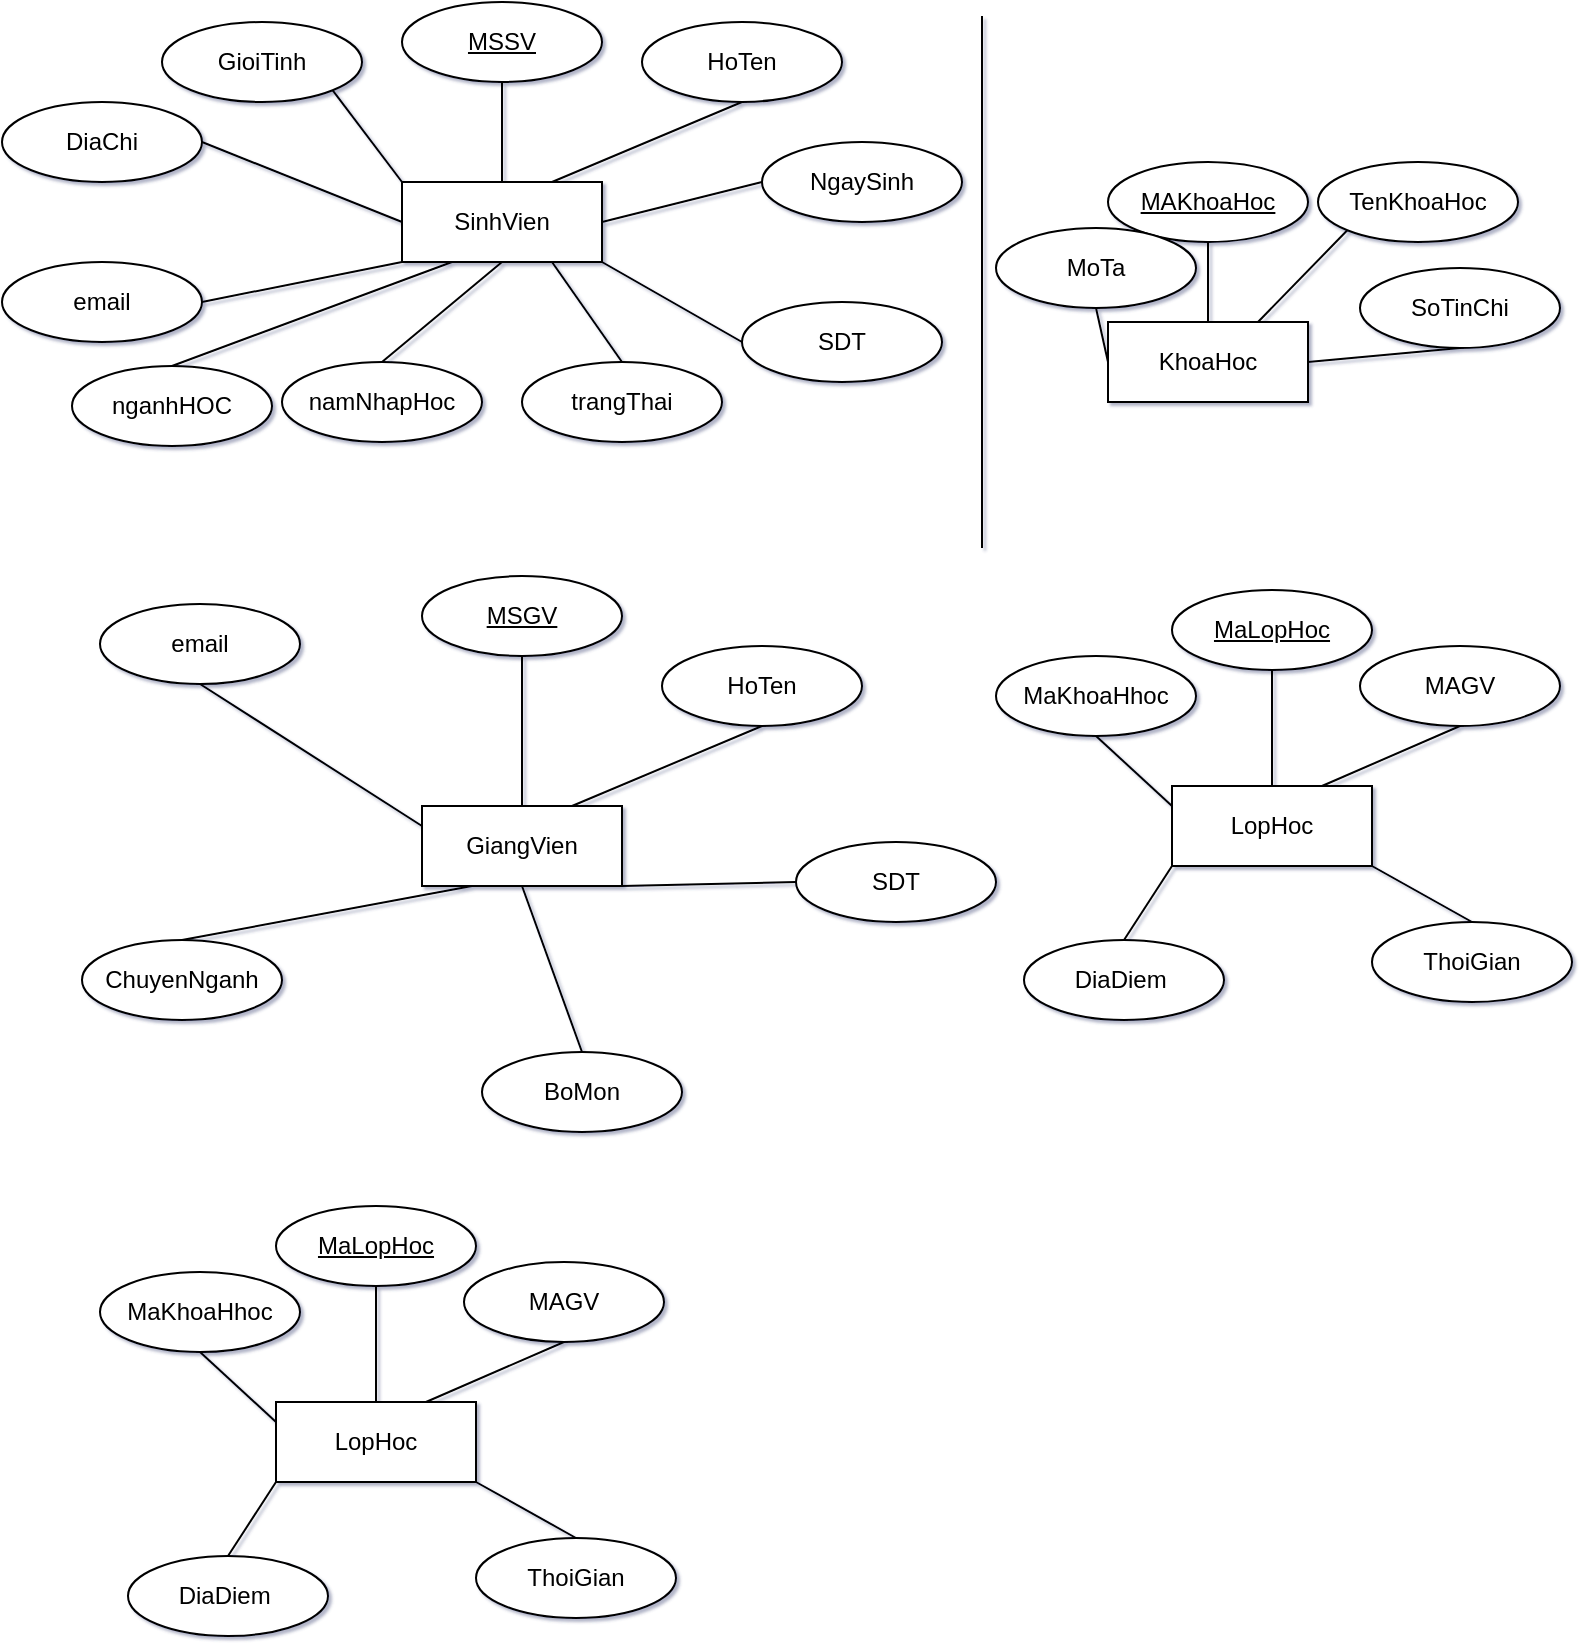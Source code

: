 <mxfile version="24.6.4" type="github">
  <diagram name="Trang-1" id="FnY7nT6zLUI4M2Fz--ki">
    <mxGraphModel dx="1593" dy="598" grid="1" gridSize="7" guides="1" tooltips="1" connect="1" arrows="1" fold="1" page="1" pageScale="1" pageWidth="827" pageHeight="1169" math="0" shadow="1">
      <root>
        <mxCell id="0" />
        <mxCell id="1" parent="0" />
        <mxCell id="SisW4zzMglSx5JrrDObV-1" value="SinhVien" style="whiteSpace=wrap;html=1;align=center;labelBackgroundColor=none;rounded=0;" vertex="1" parent="1">
          <mxGeometry x="200" y="90" width="100" height="40" as="geometry" />
        </mxCell>
        <mxCell id="SisW4zzMglSx5JrrDObV-2" value="" style="endArrow=none;html=1;rounded=0;exitX=0.5;exitY=0;exitDx=0;exitDy=0;labelBackgroundColor=none;fontColor=default;" edge="1" parent="1" source="SisW4zzMglSx5JrrDObV-1" target="SisW4zzMglSx5JrrDObV-3">
          <mxGeometry relative="1" as="geometry">
            <mxPoint x="170" y="110" as="sourcePoint" />
            <mxPoint x="250" y="20" as="targetPoint" />
          </mxGeometry>
        </mxCell>
        <mxCell id="SisW4zzMglSx5JrrDObV-3" value="MSSV" style="ellipse;whiteSpace=wrap;html=1;align=center;fontStyle=4;labelBackgroundColor=none;rounded=0;" vertex="1" parent="1">
          <mxGeometry x="200" width="100" height="40" as="geometry" />
        </mxCell>
        <mxCell id="SisW4zzMglSx5JrrDObV-4" value="HoTen" style="ellipse;whiteSpace=wrap;html=1;align=center;labelBackgroundColor=none;rounded=0;" vertex="1" parent="1">
          <mxGeometry x="320" y="10" width="100" height="40" as="geometry" />
        </mxCell>
        <mxCell id="SisW4zzMglSx5JrrDObV-5" value="" style="endArrow=none;html=1;rounded=0;exitX=0.75;exitY=0;exitDx=0;exitDy=0;entryX=0.5;entryY=1;entryDx=0;entryDy=0;labelBackgroundColor=none;fontColor=default;" edge="1" parent="1" source="SisW4zzMglSx5JrrDObV-1" target="SisW4zzMglSx5JrrDObV-4">
          <mxGeometry relative="1" as="geometry">
            <mxPoint x="260" y="100" as="sourcePoint" />
            <mxPoint x="260" y="50" as="targetPoint" />
          </mxGeometry>
        </mxCell>
        <mxCell id="SisW4zzMglSx5JrrDObV-6" value="NgaySinh" style="ellipse;whiteSpace=wrap;html=1;align=center;labelBackgroundColor=none;rounded=0;" vertex="1" parent="1">
          <mxGeometry x="380" y="70" width="100" height="40" as="geometry" />
        </mxCell>
        <mxCell id="SisW4zzMglSx5JrrDObV-7" value="" style="endArrow=none;html=1;rounded=0;exitX=1;exitY=0.5;exitDx=0;exitDy=0;entryX=0;entryY=0.5;entryDx=0;entryDy=0;labelBackgroundColor=none;fontColor=default;" edge="1" parent="1" source="SisW4zzMglSx5JrrDObV-1" target="SisW4zzMglSx5JrrDObV-6">
          <mxGeometry relative="1" as="geometry">
            <mxPoint x="285" y="100" as="sourcePoint" />
            <mxPoint x="380" y="60" as="targetPoint" />
          </mxGeometry>
        </mxCell>
        <mxCell id="SisW4zzMglSx5JrrDObV-8" value="GioiTinh" style="ellipse;whiteSpace=wrap;html=1;align=center;labelBackgroundColor=none;rounded=0;" vertex="1" parent="1">
          <mxGeometry x="80" y="10" width="100" height="40" as="geometry" />
        </mxCell>
        <mxCell id="SisW4zzMglSx5JrrDObV-9" value="" style="endArrow=none;html=1;rounded=0;exitX=0;exitY=0;exitDx=0;exitDy=0;entryX=1;entryY=1;entryDx=0;entryDy=0;labelBackgroundColor=none;fontColor=default;" edge="1" parent="1" source="SisW4zzMglSx5JrrDObV-1" target="SisW4zzMglSx5JrrDObV-8">
          <mxGeometry relative="1" as="geometry">
            <mxPoint x="130" y="135" as="sourcePoint" />
            <mxPoint x="130" y="85" as="targetPoint" />
          </mxGeometry>
        </mxCell>
        <mxCell id="SisW4zzMglSx5JrrDObV-10" value="DiaChi" style="ellipse;whiteSpace=wrap;html=1;align=center;labelBackgroundColor=none;rounded=0;" vertex="1" parent="1">
          <mxGeometry y="50" width="100" height="40" as="geometry" />
        </mxCell>
        <mxCell id="SisW4zzMglSx5JrrDObV-11" value="" style="endArrow=none;html=1;rounded=0;exitX=0;exitY=0.5;exitDx=0;exitDy=0;entryX=1;entryY=0.5;entryDx=0;entryDy=0;labelBackgroundColor=none;fontColor=default;" edge="1" parent="1" source="SisW4zzMglSx5JrrDObV-1" target="SisW4zzMglSx5JrrDObV-10">
          <mxGeometry relative="1" as="geometry">
            <mxPoint x="180" y="130" as="sourcePoint" />
            <mxPoint x="145" y="84" as="targetPoint" />
          </mxGeometry>
        </mxCell>
        <mxCell id="SisW4zzMglSx5JrrDObV-12" value="email" style="ellipse;whiteSpace=wrap;html=1;align=center;labelBackgroundColor=none;rounded=0;" vertex="1" parent="1">
          <mxGeometry y="130" width="100" height="40" as="geometry" />
        </mxCell>
        <mxCell id="SisW4zzMglSx5JrrDObV-13" value="" style="endArrow=none;html=1;rounded=0;exitX=0;exitY=1;exitDx=0;exitDy=0;entryX=1;entryY=0.5;entryDx=0;entryDy=0;labelBackgroundColor=none;fontColor=default;" edge="1" parent="1" source="SisW4zzMglSx5JrrDObV-1" target="SisW4zzMglSx5JrrDObV-12">
          <mxGeometry relative="1" as="geometry">
            <mxPoint x="210" y="120" as="sourcePoint" />
            <mxPoint x="110" y="80" as="targetPoint" />
          </mxGeometry>
        </mxCell>
        <mxCell id="SisW4zzMglSx5JrrDObV-14" value="SDT" style="ellipse;whiteSpace=wrap;html=1;align=center;labelBackgroundColor=none;rounded=0;" vertex="1" parent="1">
          <mxGeometry x="370" y="150" width="100" height="40" as="geometry" />
        </mxCell>
        <mxCell id="SisW4zzMglSx5JrrDObV-15" value="" style="endArrow=none;html=1;rounded=0;exitX=1;exitY=1;exitDx=0;exitDy=0;entryX=0;entryY=0.5;entryDx=0;entryDy=0;labelBackgroundColor=none;fontColor=default;" edge="1" parent="1" source="SisW4zzMglSx5JrrDObV-1" target="SisW4zzMglSx5JrrDObV-14">
          <mxGeometry relative="1" as="geometry">
            <mxPoint x="310" y="120" as="sourcePoint" />
            <mxPoint x="390" y="100" as="targetPoint" />
          </mxGeometry>
        </mxCell>
        <mxCell id="SisW4zzMglSx5JrrDObV-16" value="nganhHOC" style="ellipse;whiteSpace=wrap;html=1;align=center;labelBackgroundColor=none;rounded=0;" vertex="1" parent="1">
          <mxGeometry x="35" y="182" width="100" height="40" as="geometry" />
        </mxCell>
        <mxCell id="SisW4zzMglSx5JrrDObV-17" value="" style="endArrow=none;html=1;rounded=0;exitX=0.25;exitY=1;exitDx=0;exitDy=0;entryX=0.5;entryY=0;entryDx=0;entryDy=0;labelBackgroundColor=none;fontColor=default;" edge="1" parent="1" source="SisW4zzMglSx5JrrDObV-1" target="SisW4zzMglSx5JrrDObV-16">
          <mxGeometry relative="1" as="geometry">
            <mxPoint x="210" y="140" as="sourcePoint" />
            <mxPoint x="120" y="190" as="targetPoint" />
          </mxGeometry>
        </mxCell>
        <mxCell id="SisW4zzMglSx5JrrDObV-18" value="namNhapHoc" style="ellipse;whiteSpace=wrap;html=1;align=center;labelBackgroundColor=none;rounded=0;" vertex="1" parent="1">
          <mxGeometry x="140" y="180" width="100" height="40" as="geometry" />
        </mxCell>
        <mxCell id="SisW4zzMglSx5JrrDObV-19" value="" style="endArrow=none;html=1;rounded=0;exitX=0.5;exitY=1;exitDx=0;exitDy=0;entryX=0.5;entryY=0;entryDx=0;entryDy=0;labelBackgroundColor=none;fontColor=default;" edge="1" parent="1" source="SisW4zzMglSx5JrrDObV-1" target="SisW4zzMglSx5JrrDObV-18">
          <mxGeometry relative="1" as="geometry">
            <mxPoint x="235" y="140" as="sourcePoint" />
            <mxPoint x="110" y="240" as="targetPoint" />
          </mxGeometry>
        </mxCell>
        <mxCell id="SisW4zzMglSx5JrrDObV-20" value="trangThai" style="ellipse;whiteSpace=wrap;html=1;align=center;labelBackgroundColor=none;rounded=0;" vertex="1" parent="1">
          <mxGeometry x="260" y="180" width="100" height="40" as="geometry" />
        </mxCell>
        <mxCell id="SisW4zzMglSx5JrrDObV-21" value="" style="endArrow=none;html=1;rounded=0;exitX=0.75;exitY=1;exitDx=0;exitDy=0;entryX=0.5;entryY=0;entryDx=0;entryDy=0;labelBackgroundColor=none;fontColor=default;" edge="1" parent="1" source="SisW4zzMglSx5JrrDObV-1" target="SisW4zzMglSx5JrrDObV-20">
          <mxGeometry relative="1" as="geometry">
            <mxPoint x="260" y="140" as="sourcePoint" />
            <mxPoint x="220" y="260" as="targetPoint" />
          </mxGeometry>
        </mxCell>
        <mxCell id="SisW4zzMglSx5JrrDObV-22" value="KhoaHoc" style="whiteSpace=wrap;html=1;align=center;labelBackgroundColor=none;rounded=0;" vertex="1" parent="1">
          <mxGeometry x="553" y="160" width="100" height="40" as="geometry" />
        </mxCell>
        <mxCell id="SisW4zzMglSx5JrrDObV-23" value="MAKhoaHoc" style="ellipse;whiteSpace=wrap;html=1;align=center;fontStyle=4;labelBackgroundColor=none;rounded=0;" vertex="1" parent="1">
          <mxGeometry x="553" y="80" width="100" height="40" as="geometry" />
        </mxCell>
        <mxCell id="SisW4zzMglSx5JrrDObV-24" value="" style="endArrow=none;html=1;rounded=0;exitX=0.5;exitY=1;exitDx=0;exitDy=0;entryX=0.5;entryY=0;entryDx=0;entryDy=0;labelBackgroundColor=none;fontColor=default;" edge="1" parent="1" source="SisW4zzMglSx5JrrDObV-23" target="SisW4zzMglSx5JrrDObV-22">
          <mxGeometry relative="1" as="geometry">
            <mxPoint x="597" y="243" as="sourcePoint" />
            <mxPoint x="757" y="243" as="targetPoint" />
          </mxGeometry>
        </mxCell>
        <mxCell id="SisW4zzMglSx5JrrDObV-25" value="TenKhoaHoc" style="ellipse;whiteSpace=wrap;html=1;align=center;labelBackgroundColor=none;rounded=0;" vertex="1" parent="1">
          <mxGeometry x="658" y="80" width="100" height="40" as="geometry" />
        </mxCell>
        <mxCell id="SisW4zzMglSx5JrrDObV-26" value="" style="endArrow=none;html=1;rounded=0;exitX=0.75;exitY=0;exitDx=0;exitDy=0;entryX=0;entryY=1;entryDx=0;entryDy=0;labelBackgroundColor=none;fontColor=default;" edge="1" parent="1" source="SisW4zzMglSx5JrrDObV-22" target="SisW4zzMglSx5JrrDObV-25">
          <mxGeometry relative="1" as="geometry">
            <mxPoint x="727" y="176" as="sourcePoint" />
            <mxPoint x="762" y="226" as="targetPoint" />
          </mxGeometry>
        </mxCell>
        <mxCell id="SisW4zzMglSx5JrrDObV-27" value="SoTinChi" style="ellipse;whiteSpace=wrap;html=1;align=center;labelBackgroundColor=none;rounded=0;" vertex="1" parent="1">
          <mxGeometry x="679" y="133" width="100" height="40" as="geometry" />
        </mxCell>
        <mxCell id="SisW4zzMglSx5JrrDObV-28" value="" style="endArrow=none;html=1;rounded=0;exitX=1;exitY=0.5;exitDx=0;exitDy=0;entryX=0.5;entryY=1;entryDx=0;entryDy=0;labelBackgroundColor=none;fontColor=default;" edge="1" parent="1" source="SisW4zzMglSx5JrrDObV-22" target="SisW4zzMglSx5JrrDObV-27">
          <mxGeometry relative="1" as="geometry">
            <mxPoint x="699" y="160" as="sourcePoint" />
            <mxPoint x="739" y="114" as="targetPoint" />
          </mxGeometry>
        </mxCell>
        <mxCell id="SisW4zzMglSx5JrrDObV-29" value="MoTa" style="ellipse;whiteSpace=wrap;html=1;align=center;labelBackgroundColor=none;rounded=0;" vertex="1" parent="1">
          <mxGeometry x="497" y="113" width="100" height="40" as="geometry" />
        </mxCell>
        <mxCell id="SisW4zzMglSx5JrrDObV-30" value="" style="endArrow=none;html=1;rounded=0;entryX=0;entryY=0.5;entryDx=0;entryDy=0;labelBackgroundColor=none;fontColor=default;exitX=0.5;exitY=1;exitDx=0;exitDy=0;" edge="1" parent="1" source="SisW4zzMglSx5JrrDObV-29" target="SisW4zzMglSx5JrrDObV-22">
          <mxGeometry relative="1" as="geometry">
            <mxPoint x="553" y="134" as="sourcePoint" />
            <mxPoint x="553.41" y="177" as="targetPoint" />
          </mxGeometry>
        </mxCell>
        <mxCell id="SisW4zzMglSx5JrrDObV-31" value="" style="endArrow=none;html=1;rounded=0;" edge="1" parent="1">
          <mxGeometry relative="1" as="geometry">
            <mxPoint x="490" y="7" as="sourcePoint" />
            <mxPoint x="490" y="273" as="targetPoint" />
          </mxGeometry>
        </mxCell>
        <mxCell id="SisW4zzMglSx5JrrDObV-32" value="GiangVien" style="whiteSpace=wrap;html=1;align=center;labelBackgroundColor=none;rounded=0;" vertex="1" parent="1">
          <mxGeometry x="210" y="402" width="100" height="40" as="geometry" />
        </mxCell>
        <mxCell id="SisW4zzMglSx5JrrDObV-33" value="" style="endArrow=none;html=1;rounded=0;exitX=0.5;exitY=0;exitDx=0;exitDy=0;labelBackgroundColor=none;fontColor=default;entryX=0.5;entryY=1;entryDx=0;entryDy=0;" edge="1" parent="1" source="SisW4zzMglSx5JrrDObV-32" target="SisW4zzMglSx5JrrDObV-52">
          <mxGeometry relative="1" as="geometry">
            <mxPoint x="180" y="422" as="sourcePoint" />
            <mxPoint x="260" y="352" as="targetPoint" />
          </mxGeometry>
        </mxCell>
        <mxCell id="SisW4zzMglSx5JrrDObV-34" value="HoTen" style="ellipse;whiteSpace=wrap;html=1;align=center;labelBackgroundColor=none;rounded=0;" vertex="1" parent="1">
          <mxGeometry x="330" y="322" width="100" height="40" as="geometry" />
        </mxCell>
        <mxCell id="SisW4zzMglSx5JrrDObV-35" value="" style="endArrow=none;html=1;rounded=0;exitX=0.75;exitY=0;exitDx=0;exitDy=0;entryX=0.5;entryY=1;entryDx=0;entryDy=0;labelBackgroundColor=none;fontColor=default;" edge="1" parent="1" source="SisW4zzMglSx5JrrDObV-32" target="SisW4zzMglSx5JrrDObV-34">
          <mxGeometry relative="1" as="geometry">
            <mxPoint x="270" y="412" as="sourcePoint" />
            <mxPoint x="270" y="362" as="targetPoint" />
          </mxGeometry>
        </mxCell>
        <mxCell id="SisW4zzMglSx5JrrDObV-42" value="email" style="ellipse;whiteSpace=wrap;html=1;align=center;labelBackgroundColor=none;rounded=0;" vertex="1" parent="1">
          <mxGeometry x="49" y="301" width="100" height="40" as="geometry" />
        </mxCell>
        <mxCell id="SisW4zzMglSx5JrrDObV-43" value="" style="endArrow=none;html=1;rounded=0;exitX=0;exitY=0.25;exitDx=0;exitDy=0;entryX=0.5;entryY=1;entryDx=0;entryDy=0;labelBackgroundColor=none;fontColor=default;" edge="1" parent="1" source="SisW4zzMglSx5JrrDObV-32" target="SisW4zzMglSx5JrrDObV-42">
          <mxGeometry relative="1" as="geometry">
            <mxPoint x="220" y="432" as="sourcePoint" />
            <mxPoint x="120" y="392" as="targetPoint" />
          </mxGeometry>
        </mxCell>
        <mxCell id="SisW4zzMglSx5JrrDObV-44" value="SDT" style="ellipse;whiteSpace=wrap;html=1;align=center;labelBackgroundColor=none;rounded=0;" vertex="1" parent="1">
          <mxGeometry x="397" y="420" width="100" height="40" as="geometry" />
        </mxCell>
        <mxCell id="SisW4zzMglSx5JrrDObV-45" value="" style="endArrow=none;html=1;rounded=0;exitX=1;exitY=1;exitDx=0;exitDy=0;entryX=0;entryY=0.5;entryDx=0;entryDy=0;labelBackgroundColor=none;fontColor=default;" edge="1" parent="1" source="SisW4zzMglSx5JrrDObV-32" target="SisW4zzMglSx5JrrDObV-44">
          <mxGeometry relative="1" as="geometry">
            <mxPoint x="320" y="432" as="sourcePoint" />
            <mxPoint x="400" y="412" as="targetPoint" />
          </mxGeometry>
        </mxCell>
        <mxCell id="SisW4zzMglSx5JrrDObV-46" value="ChuyenNganh" style="ellipse;whiteSpace=wrap;html=1;align=center;labelBackgroundColor=none;rounded=0;" vertex="1" parent="1">
          <mxGeometry x="40" y="469" width="100" height="40" as="geometry" />
        </mxCell>
        <mxCell id="SisW4zzMglSx5JrrDObV-47" value="" style="endArrow=none;html=1;rounded=0;exitX=0.25;exitY=1;exitDx=0;exitDy=0;entryX=0.5;entryY=0;entryDx=0;entryDy=0;labelBackgroundColor=none;fontColor=default;" edge="1" parent="1" source="SisW4zzMglSx5JrrDObV-32" target="SisW4zzMglSx5JrrDObV-46">
          <mxGeometry relative="1" as="geometry">
            <mxPoint x="220" y="452" as="sourcePoint" />
            <mxPoint x="130" y="502" as="targetPoint" />
          </mxGeometry>
        </mxCell>
        <mxCell id="SisW4zzMglSx5JrrDObV-48" value="BoMon" style="ellipse;whiteSpace=wrap;html=1;align=center;labelBackgroundColor=none;rounded=0;" vertex="1" parent="1">
          <mxGeometry x="240" y="525" width="100" height="40" as="geometry" />
        </mxCell>
        <mxCell id="SisW4zzMglSx5JrrDObV-49" value="" style="endArrow=none;html=1;rounded=0;exitX=0.5;exitY=1;exitDx=0;exitDy=0;entryX=0.5;entryY=0;entryDx=0;entryDy=0;labelBackgroundColor=none;fontColor=default;" edge="1" parent="1" source="SisW4zzMglSx5JrrDObV-32" target="SisW4zzMglSx5JrrDObV-48">
          <mxGeometry relative="1" as="geometry">
            <mxPoint x="245" y="452" as="sourcePoint" />
            <mxPoint x="120" y="552" as="targetPoint" />
          </mxGeometry>
        </mxCell>
        <mxCell id="SisW4zzMglSx5JrrDObV-52" value="MSGV" style="ellipse;whiteSpace=wrap;html=1;align=center;fontStyle=4;labelBackgroundColor=none;rounded=0;" vertex="1" parent="1">
          <mxGeometry x="210" y="287" width="100" height="40" as="geometry" />
        </mxCell>
        <mxCell id="SisW4zzMglSx5JrrDObV-55" value="LopHoc" style="whiteSpace=wrap;html=1;align=center;labelBackgroundColor=none;rounded=0;" vertex="1" parent="1">
          <mxGeometry x="585" y="392" width="100" height="40" as="geometry" />
        </mxCell>
        <mxCell id="SisW4zzMglSx5JrrDObV-56" value="" style="endArrow=none;html=1;rounded=0;exitX=0.5;exitY=0;exitDx=0;exitDy=0;labelBackgroundColor=none;fontColor=default;entryX=0.5;entryY=1;entryDx=0;entryDy=0;" edge="1" source="SisW4zzMglSx5JrrDObV-55" target="SisW4zzMglSx5JrrDObV-67" parent="1">
          <mxGeometry relative="1" as="geometry">
            <mxPoint x="615" y="429" as="sourcePoint" />
            <mxPoint x="695" y="359" as="targetPoint" />
          </mxGeometry>
        </mxCell>
        <mxCell id="SisW4zzMglSx5JrrDObV-57" value="MAGV" style="ellipse;whiteSpace=wrap;html=1;align=center;labelBackgroundColor=none;rounded=0;" vertex="1" parent="1">
          <mxGeometry x="679" y="322" width="100" height="40" as="geometry" />
        </mxCell>
        <mxCell id="SisW4zzMglSx5JrrDObV-58" value="" style="endArrow=none;html=1;rounded=0;exitX=0.75;exitY=0;exitDx=0;exitDy=0;entryX=0.5;entryY=1;entryDx=0;entryDy=0;labelBackgroundColor=none;fontColor=default;" edge="1" source="SisW4zzMglSx5JrrDObV-55" target="SisW4zzMglSx5JrrDObV-57" parent="1">
          <mxGeometry relative="1" as="geometry">
            <mxPoint x="705" y="419" as="sourcePoint" />
            <mxPoint x="705" y="369" as="targetPoint" />
          </mxGeometry>
        </mxCell>
        <mxCell id="SisW4zzMglSx5JrrDObV-59" value="MaKhoaHhoc" style="ellipse;whiteSpace=wrap;html=1;align=center;labelBackgroundColor=none;rounded=0;" vertex="1" parent="1">
          <mxGeometry x="497" y="327" width="100" height="40" as="geometry" />
        </mxCell>
        <mxCell id="SisW4zzMglSx5JrrDObV-60" value="" style="endArrow=none;html=1;rounded=0;exitX=0;exitY=0.25;exitDx=0;exitDy=0;entryX=0.5;entryY=1;entryDx=0;entryDy=0;labelBackgroundColor=none;fontColor=default;" edge="1" source="SisW4zzMglSx5JrrDObV-55" target="SisW4zzMglSx5JrrDObV-59" parent="1">
          <mxGeometry relative="1" as="geometry">
            <mxPoint x="655" y="439" as="sourcePoint" />
            <mxPoint x="553" y="374" as="targetPoint" />
          </mxGeometry>
        </mxCell>
        <mxCell id="SisW4zzMglSx5JrrDObV-61" value="ThoiGian" style="ellipse;whiteSpace=wrap;html=1;align=center;labelBackgroundColor=none;rounded=0;" vertex="1" parent="1">
          <mxGeometry x="685" y="460" width="100" height="40" as="geometry" />
        </mxCell>
        <mxCell id="SisW4zzMglSx5JrrDObV-62" value="" style="endArrow=none;html=1;rounded=0;exitX=1;exitY=1;exitDx=0;exitDy=0;entryX=0.5;entryY=0;entryDx=0;entryDy=0;labelBackgroundColor=none;fontColor=default;" edge="1" source="SisW4zzMglSx5JrrDObV-55" target="SisW4zzMglSx5JrrDObV-61" parent="1">
          <mxGeometry relative="1" as="geometry">
            <mxPoint x="755" y="439" as="sourcePoint" />
            <mxPoint x="835" y="419" as="targetPoint" />
          </mxGeometry>
        </mxCell>
        <mxCell id="SisW4zzMglSx5JrrDObV-65" value="DiaDiem&amp;nbsp;" style="ellipse;whiteSpace=wrap;html=1;align=center;labelBackgroundColor=none;rounded=0;" vertex="1" parent="1">
          <mxGeometry x="511" y="469" width="100" height="40" as="geometry" />
        </mxCell>
        <mxCell id="SisW4zzMglSx5JrrDObV-66" value="" style="endArrow=none;html=1;rounded=0;exitX=0;exitY=1;exitDx=0;exitDy=0;entryX=0.5;entryY=0;entryDx=0;entryDy=0;labelBackgroundColor=none;fontColor=default;" edge="1" source="SisW4zzMglSx5JrrDObV-55" target="SisW4zzMglSx5JrrDObV-65" parent="1">
          <mxGeometry relative="1" as="geometry">
            <mxPoint x="680" y="459" as="sourcePoint" />
            <mxPoint x="555" y="559" as="targetPoint" />
          </mxGeometry>
        </mxCell>
        <mxCell id="SisW4zzMglSx5JrrDObV-67" value="MaLopHoc" style="ellipse;whiteSpace=wrap;html=1;align=center;fontStyle=4;labelBackgroundColor=none;rounded=0;" vertex="1" parent="1">
          <mxGeometry x="585" y="294" width="100" height="40" as="geometry" />
        </mxCell>
        <mxCell id="SisW4zzMglSx5JrrDObV-70" value="LopHoc" style="whiteSpace=wrap;html=1;align=center;labelBackgroundColor=none;rounded=0;" vertex="1" parent="1">
          <mxGeometry x="137" y="700" width="100" height="40" as="geometry" />
        </mxCell>
        <mxCell id="SisW4zzMglSx5JrrDObV-71" value="" style="endArrow=none;html=1;rounded=0;exitX=0.5;exitY=0;exitDx=0;exitDy=0;labelBackgroundColor=none;fontColor=default;entryX=0.5;entryY=1;entryDx=0;entryDy=0;" edge="1" source="SisW4zzMglSx5JrrDObV-70" target="SisW4zzMglSx5JrrDObV-80" parent="1">
          <mxGeometry relative="1" as="geometry">
            <mxPoint x="167" y="737" as="sourcePoint" />
            <mxPoint x="247" y="667" as="targetPoint" />
          </mxGeometry>
        </mxCell>
        <mxCell id="SisW4zzMglSx5JrrDObV-72" value="MAGV" style="ellipse;whiteSpace=wrap;html=1;align=center;labelBackgroundColor=none;rounded=0;" vertex="1" parent="1">
          <mxGeometry x="231" y="630" width="100" height="40" as="geometry" />
        </mxCell>
        <mxCell id="SisW4zzMglSx5JrrDObV-73" value="" style="endArrow=none;html=1;rounded=0;exitX=0.75;exitY=0;exitDx=0;exitDy=0;entryX=0.5;entryY=1;entryDx=0;entryDy=0;labelBackgroundColor=none;fontColor=default;" edge="1" source="SisW4zzMglSx5JrrDObV-70" target="SisW4zzMglSx5JrrDObV-72" parent="1">
          <mxGeometry relative="1" as="geometry">
            <mxPoint x="257" y="727" as="sourcePoint" />
            <mxPoint x="257" y="677" as="targetPoint" />
          </mxGeometry>
        </mxCell>
        <mxCell id="SisW4zzMglSx5JrrDObV-74" value="MaKhoaHhoc" style="ellipse;whiteSpace=wrap;html=1;align=center;labelBackgroundColor=none;rounded=0;" vertex="1" parent="1">
          <mxGeometry x="49" y="635" width="100" height="40" as="geometry" />
        </mxCell>
        <mxCell id="SisW4zzMglSx5JrrDObV-75" value="" style="endArrow=none;html=1;rounded=0;exitX=0;exitY=0.25;exitDx=0;exitDy=0;entryX=0.5;entryY=1;entryDx=0;entryDy=0;labelBackgroundColor=none;fontColor=default;" edge="1" source="SisW4zzMglSx5JrrDObV-70" target="SisW4zzMglSx5JrrDObV-74" parent="1">
          <mxGeometry relative="1" as="geometry">
            <mxPoint x="207" y="747" as="sourcePoint" />
            <mxPoint x="105" y="682" as="targetPoint" />
          </mxGeometry>
        </mxCell>
        <mxCell id="SisW4zzMglSx5JrrDObV-76" value="ThoiGian" style="ellipse;whiteSpace=wrap;html=1;align=center;labelBackgroundColor=none;rounded=0;" vertex="1" parent="1">
          <mxGeometry x="237" y="768" width="100" height="40" as="geometry" />
        </mxCell>
        <mxCell id="SisW4zzMglSx5JrrDObV-77" value="" style="endArrow=none;html=1;rounded=0;exitX=1;exitY=1;exitDx=0;exitDy=0;entryX=0.5;entryY=0;entryDx=0;entryDy=0;labelBackgroundColor=none;fontColor=default;" edge="1" source="SisW4zzMglSx5JrrDObV-70" target="SisW4zzMglSx5JrrDObV-76" parent="1">
          <mxGeometry relative="1" as="geometry">
            <mxPoint x="307" y="747" as="sourcePoint" />
            <mxPoint x="387" y="727" as="targetPoint" />
          </mxGeometry>
        </mxCell>
        <mxCell id="SisW4zzMglSx5JrrDObV-78" value="DiaDiem&amp;nbsp;" style="ellipse;whiteSpace=wrap;html=1;align=center;labelBackgroundColor=none;rounded=0;" vertex="1" parent="1">
          <mxGeometry x="63" y="777" width="100" height="40" as="geometry" />
        </mxCell>
        <mxCell id="SisW4zzMglSx5JrrDObV-79" value="" style="endArrow=none;html=1;rounded=0;exitX=0;exitY=1;exitDx=0;exitDy=0;entryX=0.5;entryY=0;entryDx=0;entryDy=0;labelBackgroundColor=none;fontColor=default;" edge="1" source="SisW4zzMglSx5JrrDObV-70" target="SisW4zzMglSx5JrrDObV-78" parent="1">
          <mxGeometry relative="1" as="geometry">
            <mxPoint x="232" y="767" as="sourcePoint" />
            <mxPoint x="107" y="867" as="targetPoint" />
          </mxGeometry>
        </mxCell>
        <mxCell id="SisW4zzMglSx5JrrDObV-80" value="MaLopHoc" style="ellipse;whiteSpace=wrap;html=1;align=center;fontStyle=4;labelBackgroundColor=none;rounded=0;" vertex="1" parent="1">
          <mxGeometry x="137" y="602" width="100" height="40" as="geometry" />
        </mxCell>
      </root>
    </mxGraphModel>
  </diagram>
</mxfile>
